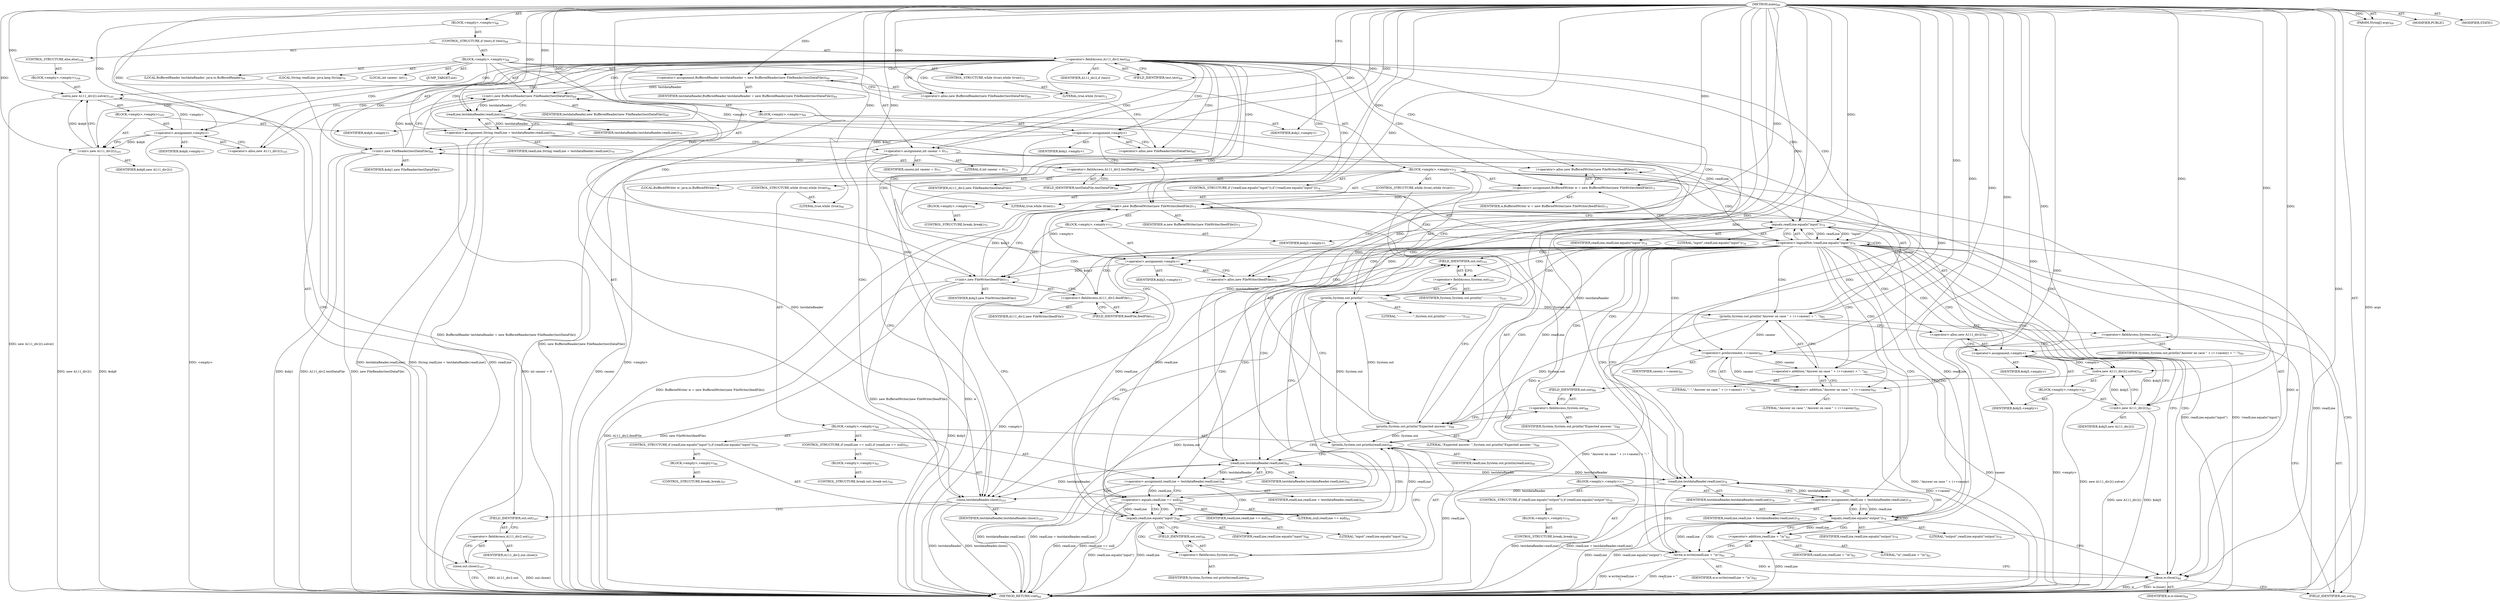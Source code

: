 digraph "main" {  
"216" [label = <(METHOD,main)<SUB>66</SUB>> ]
"217" [label = <(PARAM,String[] args)<SUB>66</SUB>> ]
"218" [label = <(BLOCK,&lt;empty&gt;,&lt;empty&gt;)<SUB>66</SUB>> ]
"219" [label = <(CONTROL_STRUCTURE,if (test),if (test))<SUB>68</SUB>> ]
"220" [label = <(&lt;operator&gt;.fieldAccess,A111_div2.test)<SUB>68</SUB>> ]
"221" [label = <(IDENTIFIER,A111_div2,if (test))> ]
"222" [label = <(FIELD_IDENTIFIER,test,test)<SUB>68</SUB>> ]
"223" [label = <(BLOCK,&lt;empty&gt;,&lt;empty&gt;)<SUB>68</SUB>> ]
"11" [label = <(LOCAL,BufferedReader testdataReader: java.io.BufferedReader)<SUB>69</SUB>> ]
"224" [label = <(&lt;operator&gt;.assignment,BufferedReader testdataReader = new BufferedReader(new FileReader(testDataFile)))<SUB>69</SUB>> ]
"225" [label = <(IDENTIFIER,testdataReader,BufferedReader testdataReader = new BufferedReader(new FileReader(testDataFile)))<SUB>69</SUB>> ]
"226" [label = <(&lt;operator&gt;.alloc,new BufferedReader(new FileReader(testDataFile)))<SUB>69</SUB>> ]
"227" [label = <(&lt;init&gt;,new BufferedReader(new FileReader(testDataFile)))<SUB>69</SUB>> ]
"10" [label = <(IDENTIFIER,testdataReader,new BufferedReader(new FileReader(testDataFile)))<SUB>69</SUB>> ]
"228" [label = <(BLOCK,&lt;empty&gt;,&lt;empty&gt;)<SUB>69</SUB>> ]
"229" [label = <(&lt;operator&gt;.assignment,&lt;empty&gt;)> ]
"230" [label = <(IDENTIFIER,$obj1,&lt;empty&gt;)> ]
"231" [label = <(&lt;operator&gt;.alloc,new FileReader(testDataFile))<SUB>69</SUB>> ]
"232" [label = <(&lt;init&gt;,new FileReader(testDataFile))<SUB>69</SUB>> ]
"233" [label = <(IDENTIFIER,$obj1,new FileReader(testDataFile))> ]
"234" [label = <(&lt;operator&gt;.fieldAccess,A111_div2.testDataFile)<SUB>69</SUB>> ]
"235" [label = <(IDENTIFIER,A111_div2,new FileReader(testDataFile))> ]
"236" [label = <(FIELD_IDENTIFIER,testDataFile,testDataFile)<SUB>69</SUB>> ]
"237" [label = <(IDENTIFIER,$obj1,&lt;empty&gt;)> ]
"238" [label = <(LOCAL,String readLine: java.lang.String)<SUB>70</SUB>> ]
"239" [label = <(&lt;operator&gt;.assignment,String readLine = testdataReader.readLine())<SUB>70</SUB>> ]
"240" [label = <(IDENTIFIER,readLine,String readLine = testdataReader.readLine())<SUB>70</SUB>> ]
"241" [label = <(readLine,testdataReader.readLine())<SUB>70</SUB>> ]
"242" [label = <(IDENTIFIER,testdataReader,testdataReader.readLine())<SUB>70</SUB>> ]
"243" [label = <(LOCAL,int casenr: int)<SUB>71</SUB>> ]
"244" [label = <(&lt;operator&gt;.assignment,int casenr = 0)<SUB>71</SUB>> ]
"245" [label = <(IDENTIFIER,casenr,int casenr = 0)<SUB>71</SUB>> ]
"246" [label = <(LITERAL,0,int casenr = 0)<SUB>71</SUB>> ]
"247" [label = <(JUMP_TARGET,out)> ]
"248" [label = <(CONTROL_STRUCTURE,while (true),while (true))<SUB>72</SUB>> ]
"249" [label = <(LITERAL,true,while (true))<SUB>72</SUB>> ]
"250" [label = <(BLOCK,&lt;empty&gt;,&lt;empty&gt;)<SUB>72</SUB>> ]
"13" [label = <(LOCAL,BufferedWriter w: java.io.BufferedWriter)<SUB>73</SUB>> ]
"251" [label = <(&lt;operator&gt;.assignment,BufferedWriter w = new BufferedWriter(new FileWriter(feedFile)))<SUB>73</SUB>> ]
"252" [label = <(IDENTIFIER,w,BufferedWriter w = new BufferedWriter(new FileWriter(feedFile)))<SUB>73</SUB>> ]
"253" [label = <(&lt;operator&gt;.alloc,new BufferedWriter(new FileWriter(feedFile)))<SUB>73</SUB>> ]
"254" [label = <(&lt;init&gt;,new BufferedWriter(new FileWriter(feedFile)))<SUB>73</SUB>> ]
"12" [label = <(IDENTIFIER,w,new BufferedWriter(new FileWriter(feedFile)))<SUB>73</SUB>> ]
"255" [label = <(BLOCK,&lt;empty&gt;,&lt;empty&gt;)<SUB>73</SUB>> ]
"256" [label = <(&lt;operator&gt;.assignment,&lt;empty&gt;)> ]
"257" [label = <(IDENTIFIER,$obj3,&lt;empty&gt;)> ]
"258" [label = <(&lt;operator&gt;.alloc,new FileWriter(feedFile))<SUB>73</SUB>> ]
"259" [label = <(&lt;init&gt;,new FileWriter(feedFile))<SUB>73</SUB>> ]
"260" [label = <(IDENTIFIER,$obj3,new FileWriter(feedFile))> ]
"261" [label = <(&lt;operator&gt;.fieldAccess,A111_div2.feedFile)<SUB>73</SUB>> ]
"262" [label = <(IDENTIFIER,A111_div2,new FileWriter(feedFile))> ]
"263" [label = <(FIELD_IDENTIFIER,feedFile,feedFile)<SUB>73</SUB>> ]
"264" [label = <(IDENTIFIER,$obj3,&lt;empty&gt;)> ]
"265" [label = <(CONTROL_STRUCTURE,if (!readLine.equals(&quot;input&quot;)),if (!readLine.equals(&quot;input&quot;)))<SUB>74</SUB>> ]
"266" [label = <(&lt;operator&gt;.logicalNot,!readLine.equals(&quot;input&quot;))<SUB>74</SUB>> ]
"267" [label = <(equals,readLine.equals(&quot;input&quot;))<SUB>74</SUB>> ]
"268" [label = <(IDENTIFIER,readLine,readLine.equals(&quot;input&quot;))<SUB>74</SUB>> ]
"269" [label = <(LITERAL,&quot;input&quot;,readLine.equals(&quot;input&quot;))<SUB>74</SUB>> ]
"270" [label = <(BLOCK,&lt;empty&gt;,&lt;empty&gt;)<SUB>74</SUB>> ]
"271" [label = <(CONTROL_STRUCTURE,break;,break;)<SUB>75</SUB>> ]
"272" [label = <(CONTROL_STRUCTURE,while (true),while (true))<SUB>77</SUB>> ]
"273" [label = <(LITERAL,true,while (true))<SUB>77</SUB>> ]
"274" [label = <(BLOCK,&lt;empty&gt;,&lt;empty&gt;)<SUB>77</SUB>> ]
"275" [label = <(&lt;operator&gt;.assignment,readLine = testdataReader.readLine())<SUB>78</SUB>> ]
"276" [label = <(IDENTIFIER,readLine,readLine = testdataReader.readLine())<SUB>78</SUB>> ]
"277" [label = <(readLine,testdataReader.readLine())<SUB>78</SUB>> ]
"278" [label = <(IDENTIFIER,testdataReader,testdataReader.readLine())<SUB>78</SUB>> ]
"279" [label = <(CONTROL_STRUCTURE,if (readLine.equals(&quot;output&quot;)),if (readLine.equals(&quot;output&quot;)))<SUB>79</SUB>> ]
"280" [label = <(equals,readLine.equals(&quot;output&quot;))<SUB>79</SUB>> ]
"281" [label = <(IDENTIFIER,readLine,readLine.equals(&quot;output&quot;))<SUB>79</SUB>> ]
"282" [label = <(LITERAL,&quot;output&quot;,readLine.equals(&quot;output&quot;))<SUB>79</SUB>> ]
"283" [label = <(BLOCK,&lt;empty&gt;,&lt;empty&gt;)<SUB>79</SUB>> ]
"284" [label = <(CONTROL_STRUCTURE,break;,break;)<SUB>80</SUB>> ]
"285" [label = <(write,w.write(readLine + &quot;\n&quot;))<SUB>82</SUB>> ]
"286" [label = <(IDENTIFIER,w,w.write(readLine + &quot;\n&quot;))<SUB>82</SUB>> ]
"287" [label = <(&lt;operator&gt;.addition,readLine + &quot;\n&quot;)<SUB>82</SUB>> ]
"288" [label = <(IDENTIFIER,readLine,readLine + &quot;\n&quot;)<SUB>82</SUB>> ]
"289" [label = <(LITERAL,&quot;\n&quot;,readLine + &quot;\n&quot;)<SUB>82</SUB>> ]
"290" [label = <(close,w.close())<SUB>84</SUB>> ]
"291" [label = <(IDENTIFIER,w,w.close())<SUB>84</SUB>> ]
"292" [label = <(println,System.out.println(&quot;Answer on case &quot; + (++casenr) + &quot;: &quot;))<SUB>85</SUB>> ]
"293" [label = <(&lt;operator&gt;.fieldAccess,System.out)<SUB>85</SUB>> ]
"294" [label = <(IDENTIFIER,System,System.out.println(&quot;Answer on case &quot; + (++casenr) + &quot;: &quot;))<SUB>85</SUB>> ]
"295" [label = <(FIELD_IDENTIFIER,out,out)<SUB>85</SUB>> ]
"296" [label = <(&lt;operator&gt;.addition,&quot;Answer on case &quot; + (++casenr) + &quot;: &quot;)<SUB>85</SUB>> ]
"297" [label = <(&lt;operator&gt;.addition,&quot;Answer on case &quot; + (++casenr))<SUB>85</SUB>> ]
"298" [label = <(LITERAL,&quot;Answer on case &quot;,&quot;Answer on case &quot; + (++casenr))<SUB>85</SUB>> ]
"299" [label = <(&lt;operator&gt;.preIncrement,++casenr)<SUB>85</SUB>> ]
"300" [label = <(IDENTIFIER,casenr,++casenr)<SUB>85</SUB>> ]
"301" [label = <(LITERAL,&quot;: &quot;,&quot;Answer on case &quot; + (++casenr) + &quot;: &quot;)<SUB>85</SUB>> ]
"302" [label = <(solve,new A111_div2().solve())<SUB>87</SUB>> ]
"303" [label = <(BLOCK,&lt;empty&gt;,&lt;empty&gt;)<SUB>87</SUB>> ]
"304" [label = <(&lt;operator&gt;.assignment,&lt;empty&gt;)> ]
"305" [label = <(IDENTIFIER,$obj5,&lt;empty&gt;)> ]
"306" [label = <(&lt;operator&gt;.alloc,new A111_div2())<SUB>87</SUB>> ]
"307" [label = <(&lt;init&gt;,new A111_div2())<SUB>87</SUB>> ]
"308" [label = <(IDENTIFIER,$obj5,new A111_div2())> ]
"309" [label = <(IDENTIFIER,$obj5,&lt;empty&gt;)> ]
"310" [label = <(println,System.out.println(&quot;Expected answer: &quot;))<SUB>88</SUB>> ]
"311" [label = <(&lt;operator&gt;.fieldAccess,System.out)<SUB>88</SUB>> ]
"312" [label = <(IDENTIFIER,System,System.out.println(&quot;Expected answer: &quot;))<SUB>88</SUB>> ]
"313" [label = <(FIELD_IDENTIFIER,out,out)<SUB>88</SUB>> ]
"314" [label = <(LITERAL,&quot;Expected answer: &quot;,System.out.println(&quot;Expected answer: &quot;))<SUB>88</SUB>> ]
"315" [label = <(CONTROL_STRUCTURE,while (true),while (true))<SUB>90</SUB>> ]
"316" [label = <(LITERAL,true,while (true))<SUB>90</SUB>> ]
"317" [label = <(BLOCK,&lt;empty&gt;,&lt;empty&gt;)<SUB>90</SUB>> ]
"318" [label = <(&lt;operator&gt;.assignment,readLine = testdataReader.readLine())<SUB>91</SUB>> ]
"319" [label = <(IDENTIFIER,readLine,readLine = testdataReader.readLine())<SUB>91</SUB>> ]
"320" [label = <(readLine,testdataReader.readLine())<SUB>91</SUB>> ]
"321" [label = <(IDENTIFIER,testdataReader,testdataReader.readLine())<SUB>91</SUB>> ]
"322" [label = <(CONTROL_STRUCTURE,if (readLine == null),if (readLine == null))<SUB>93</SUB>> ]
"323" [label = <(&lt;operator&gt;.equals,readLine == null)<SUB>93</SUB>> ]
"324" [label = <(IDENTIFIER,readLine,readLine == null)<SUB>93</SUB>> ]
"325" [label = <(LITERAL,null,readLine == null)<SUB>93</SUB>> ]
"326" [label = <(BLOCK,&lt;empty&gt;,&lt;empty&gt;)<SUB>93</SUB>> ]
"327" [label = <(CONTROL_STRUCTURE,break out;,break out;)<SUB>94</SUB>> ]
"328" [label = <(CONTROL_STRUCTURE,if (readLine.equals(&quot;input&quot;)),if (readLine.equals(&quot;input&quot;)))<SUB>96</SUB>> ]
"329" [label = <(equals,readLine.equals(&quot;input&quot;))<SUB>96</SUB>> ]
"330" [label = <(IDENTIFIER,readLine,readLine.equals(&quot;input&quot;))<SUB>96</SUB>> ]
"331" [label = <(LITERAL,&quot;input&quot;,readLine.equals(&quot;input&quot;))<SUB>96</SUB>> ]
"332" [label = <(BLOCK,&lt;empty&gt;,&lt;empty&gt;)<SUB>96</SUB>> ]
"333" [label = <(CONTROL_STRUCTURE,break;,break;)<SUB>97</SUB>> ]
"334" [label = <(println,System.out.println(readLine))<SUB>99</SUB>> ]
"335" [label = <(&lt;operator&gt;.fieldAccess,System.out)<SUB>99</SUB>> ]
"336" [label = <(IDENTIFIER,System,System.out.println(readLine))<SUB>99</SUB>> ]
"337" [label = <(FIELD_IDENTIFIER,out,out)<SUB>99</SUB>> ]
"338" [label = <(IDENTIFIER,readLine,System.out.println(readLine))<SUB>99</SUB>> ]
"339" [label = <(println,System.out.println(&quot;----------------&quot;))<SUB>101</SUB>> ]
"340" [label = <(&lt;operator&gt;.fieldAccess,System.out)<SUB>101</SUB>> ]
"341" [label = <(IDENTIFIER,System,System.out.println(&quot;----------------&quot;))<SUB>101</SUB>> ]
"342" [label = <(FIELD_IDENTIFIER,out,out)<SUB>101</SUB>> ]
"343" [label = <(LITERAL,&quot;----------------&quot;,System.out.println(&quot;----------------&quot;))<SUB>101</SUB>> ]
"344" [label = <(close,testdataReader.close())<SUB>103</SUB>> ]
"345" [label = <(IDENTIFIER,testdataReader,testdataReader.close())<SUB>103</SUB>> ]
"346" [label = <(CONTROL_STRUCTURE,else,else)<SUB>104</SUB>> ]
"347" [label = <(BLOCK,&lt;empty&gt;,&lt;empty&gt;)<SUB>104</SUB>> ]
"348" [label = <(solve,new A111_div2().solve())<SUB>105</SUB>> ]
"349" [label = <(BLOCK,&lt;empty&gt;,&lt;empty&gt;)<SUB>105</SUB>> ]
"350" [label = <(&lt;operator&gt;.assignment,&lt;empty&gt;)> ]
"351" [label = <(IDENTIFIER,$obj6,&lt;empty&gt;)> ]
"352" [label = <(&lt;operator&gt;.alloc,new A111_div2())<SUB>105</SUB>> ]
"353" [label = <(&lt;init&gt;,new A111_div2())<SUB>105</SUB>> ]
"354" [label = <(IDENTIFIER,$obj6,new A111_div2())> ]
"355" [label = <(IDENTIFIER,$obj6,&lt;empty&gt;)> ]
"356" [label = <(close,out.close())<SUB>107</SUB>> ]
"357" [label = <(&lt;operator&gt;.fieldAccess,A111_div2.out)<SUB>107</SUB>> ]
"358" [label = <(IDENTIFIER,A111_div2,out.close())> ]
"359" [label = <(FIELD_IDENTIFIER,out,out)<SUB>107</SUB>> ]
"360" [label = <(MODIFIER,PUBLIC)> ]
"361" [label = <(MODIFIER,STATIC)> ]
"362" [label = <(METHOD_RETURN,void)<SUB>66</SUB>> ]
  "216" -> "217"  [ label = "AST: "] 
  "216" -> "218"  [ label = "AST: "] 
  "216" -> "360"  [ label = "AST: "] 
  "216" -> "361"  [ label = "AST: "] 
  "216" -> "362"  [ label = "AST: "] 
  "218" -> "219"  [ label = "AST: "] 
  "218" -> "356"  [ label = "AST: "] 
  "219" -> "220"  [ label = "AST: "] 
  "219" -> "223"  [ label = "AST: "] 
  "219" -> "346"  [ label = "AST: "] 
  "220" -> "221"  [ label = "AST: "] 
  "220" -> "222"  [ label = "AST: "] 
  "223" -> "11"  [ label = "AST: "] 
  "223" -> "224"  [ label = "AST: "] 
  "223" -> "227"  [ label = "AST: "] 
  "223" -> "238"  [ label = "AST: "] 
  "223" -> "239"  [ label = "AST: "] 
  "223" -> "243"  [ label = "AST: "] 
  "223" -> "244"  [ label = "AST: "] 
  "223" -> "247"  [ label = "AST: "] 
  "223" -> "248"  [ label = "AST: "] 
  "223" -> "344"  [ label = "AST: "] 
  "224" -> "225"  [ label = "AST: "] 
  "224" -> "226"  [ label = "AST: "] 
  "227" -> "10"  [ label = "AST: "] 
  "227" -> "228"  [ label = "AST: "] 
  "228" -> "229"  [ label = "AST: "] 
  "228" -> "232"  [ label = "AST: "] 
  "228" -> "237"  [ label = "AST: "] 
  "229" -> "230"  [ label = "AST: "] 
  "229" -> "231"  [ label = "AST: "] 
  "232" -> "233"  [ label = "AST: "] 
  "232" -> "234"  [ label = "AST: "] 
  "234" -> "235"  [ label = "AST: "] 
  "234" -> "236"  [ label = "AST: "] 
  "239" -> "240"  [ label = "AST: "] 
  "239" -> "241"  [ label = "AST: "] 
  "241" -> "242"  [ label = "AST: "] 
  "244" -> "245"  [ label = "AST: "] 
  "244" -> "246"  [ label = "AST: "] 
  "248" -> "249"  [ label = "AST: "] 
  "248" -> "250"  [ label = "AST: "] 
  "250" -> "13"  [ label = "AST: "] 
  "250" -> "251"  [ label = "AST: "] 
  "250" -> "254"  [ label = "AST: "] 
  "250" -> "265"  [ label = "AST: "] 
  "250" -> "272"  [ label = "AST: "] 
  "250" -> "290"  [ label = "AST: "] 
  "250" -> "292"  [ label = "AST: "] 
  "250" -> "302"  [ label = "AST: "] 
  "250" -> "310"  [ label = "AST: "] 
  "250" -> "315"  [ label = "AST: "] 
  "250" -> "339"  [ label = "AST: "] 
  "251" -> "252"  [ label = "AST: "] 
  "251" -> "253"  [ label = "AST: "] 
  "254" -> "12"  [ label = "AST: "] 
  "254" -> "255"  [ label = "AST: "] 
  "255" -> "256"  [ label = "AST: "] 
  "255" -> "259"  [ label = "AST: "] 
  "255" -> "264"  [ label = "AST: "] 
  "256" -> "257"  [ label = "AST: "] 
  "256" -> "258"  [ label = "AST: "] 
  "259" -> "260"  [ label = "AST: "] 
  "259" -> "261"  [ label = "AST: "] 
  "261" -> "262"  [ label = "AST: "] 
  "261" -> "263"  [ label = "AST: "] 
  "265" -> "266"  [ label = "AST: "] 
  "265" -> "270"  [ label = "AST: "] 
  "266" -> "267"  [ label = "AST: "] 
  "267" -> "268"  [ label = "AST: "] 
  "267" -> "269"  [ label = "AST: "] 
  "270" -> "271"  [ label = "AST: "] 
  "272" -> "273"  [ label = "AST: "] 
  "272" -> "274"  [ label = "AST: "] 
  "274" -> "275"  [ label = "AST: "] 
  "274" -> "279"  [ label = "AST: "] 
  "274" -> "285"  [ label = "AST: "] 
  "275" -> "276"  [ label = "AST: "] 
  "275" -> "277"  [ label = "AST: "] 
  "277" -> "278"  [ label = "AST: "] 
  "279" -> "280"  [ label = "AST: "] 
  "279" -> "283"  [ label = "AST: "] 
  "280" -> "281"  [ label = "AST: "] 
  "280" -> "282"  [ label = "AST: "] 
  "283" -> "284"  [ label = "AST: "] 
  "285" -> "286"  [ label = "AST: "] 
  "285" -> "287"  [ label = "AST: "] 
  "287" -> "288"  [ label = "AST: "] 
  "287" -> "289"  [ label = "AST: "] 
  "290" -> "291"  [ label = "AST: "] 
  "292" -> "293"  [ label = "AST: "] 
  "292" -> "296"  [ label = "AST: "] 
  "293" -> "294"  [ label = "AST: "] 
  "293" -> "295"  [ label = "AST: "] 
  "296" -> "297"  [ label = "AST: "] 
  "296" -> "301"  [ label = "AST: "] 
  "297" -> "298"  [ label = "AST: "] 
  "297" -> "299"  [ label = "AST: "] 
  "299" -> "300"  [ label = "AST: "] 
  "302" -> "303"  [ label = "AST: "] 
  "303" -> "304"  [ label = "AST: "] 
  "303" -> "307"  [ label = "AST: "] 
  "303" -> "309"  [ label = "AST: "] 
  "304" -> "305"  [ label = "AST: "] 
  "304" -> "306"  [ label = "AST: "] 
  "307" -> "308"  [ label = "AST: "] 
  "310" -> "311"  [ label = "AST: "] 
  "310" -> "314"  [ label = "AST: "] 
  "311" -> "312"  [ label = "AST: "] 
  "311" -> "313"  [ label = "AST: "] 
  "315" -> "316"  [ label = "AST: "] 
  "315" -> "317"  [ label = "AST: "] 
  "317" -> "318"  [ label = "AST: "] 
  "317" -> "322"  [ label = "AST: "] 
  "317" -> "328"  [ label = "AST: "] 
  "317" -> "334"  [ label = "AST: "] 
  "318" -> "319"  [ label = "AST: "] 
  "318" -> "320"  [ label = "AST: "] 
  "320" -> "321"  [ label = "AST: "] 
  "322" -> "323"  [ label = "AST: "] 
  "322" -> "326"  [ label = "AST: "] 
  "323" -> "324"  [ label = "AST: "] 
  "323" -> "325"  [ label = "AST: "] 
  "326" -> "327"  [ label = "AST: "] 
  "328" -> "329"  [ label = "AST: "] 
  "328" -> "332"  [ label = "AST: "] 
  "329" -> "330"  [ label = "AST: "] 
  "329" -> "331"  [ label = "AST: "] 
  "332" -> "333"  [ label = "AST: "] 
  "334" -> "335"  [ label = "AST: "] 
  "334" -> "338"  [ label = "AST: "] 
  "335" -> "336"  [ label = "AST: "] 
  "335" -> "337"  [ label = "AST: "] 
  "339" -> "340"  [ label = "AST: "] 
  "339" -> "343"  [ label = "AST: "] 
  "340" -> "341"  [ label = "AST: "] 
  "340" -> "342"  [ label = "AST: "] 
  "344" -> "345"  [ label = "AST: "] 
  "346" -> "347"  [ label = "AST: "] 
  "347" -> "348"  [ label = "AST: "] 
  "348" -> "349"  [ label = "AST: "] 
  "349" -> "350"  [ label = "AST: "] 
  "349" -> "353"  [ label = "AST: "] 
  "349" -> "355"  [ label = "AST: "] 
  "350" -> "351"  [ label = "AST: "] 
  "350" -> "352"  [ label = "AST: "] 
  "353" -> "354"  [ label = "AST: "] 
  "356" -> "357"  [ label = "AST: "] 
  "357" -> "358"  [ label = "AST: "] 
  "357" -> "359"  [ label = "AST: "] 
  "356" -> "362"  [ label = "CFG: "] 
  "220" -> "226"  [ label = "CFG: "] 
  "220" -> "352"  [ label = "CFG: "] 
  "357" -> "356"  [ label = "CFG: "] 
  "222" -> "220"  [ label = "CFG: "] 
  "224" -> "231"  [ label = "CFG: "] 
  "227" -> "241"  [ label = "CFG: "] 
  "239" -> "244"  [ label = "CFG: "] 
  "244" -> "253"  [ label = "CFG: "] 
  "244" -> "344"  [ label = "CFG: "] 
  "344" -> "359"  [ label = "CFG: "] 
  "359" -> "357"  [ label = "CFG: "] 
  "226" -> "224"  [ label = "CFG: "] 
  "241" -> "239"  [ label = "CFG: "] 
  "348" -> "359"  [ label = "CFG: "] 
  "229" -> "236"  [ label = "CFG: "] 
  "232" -> "227"  [ label = "CFG: "] 
  "251" -> "258"  [ label = "CFG: "] 
  "254" -> "267"  [ label = "CFG: "] 
  "290" -> "295"  [ label = "CFG: "] 
  "292" -> "306"  [ label = "CFG: "] 
  "302" -> "313"  [ label = "CFG: "] 
  "310" -> "320"  [ label = "CFG: "] 
  "310" -> "342"  [ label = "CFG: "] 
  "339" -> "253"  [ label = "CFG: "] 
  "339" -> "344"  [ label = "CFG: "] 
  "231" -> "229"  [ label = "CFG: "] 
  "234" -> "232"  [ label = "CFG: "] 
  "253" -> "251"  [ label = "CFG: "] 
  "266" -> "344"  [ label = "CFG: "] 
  "266" -> "277"  [ label = "CFG: "] 
  "266" -> "290"  [ label = "CFG: "] 
  "293" -> "299"  [ label = "CFG: "] 
  "296" -> "292"  [ label = "CFG: "] 
  "311" -> "310"  [ label = "CFG: "] 
  "340" -> "339"  [ label = "CFG: "] 
  "350" -> "353"  [ label = "CFG: "] 
  "353" -> "348"  [ label = "CFG: "] 
  "236" -> "234"  [ label = "CFG: "] 
  "256" -> "263"  [ label = "CFG: "] 
  "259" -> "254"  [ label = "CFG: "] 
  "267" -> "266"  [ label = "CFG: "] 
  "275" -> "280"  [ label = "CFG: "] 
  "285" -> "277"  [ label = "CFG: "] 
  "285" -> "290"  [ label = "CFG: "] 
  "295" -> "293"  [ label = "CFG: "] 
  "297" -> "296"  [ label = "CFG: "] 
  "304" -> "307"  [ label = "CFG: "] 
  "307" -> "302"  [ label = "CFG: "] 
  "313" -> "311"  [ label = "CFG: "] 
  "318" -> "323"  [ label = "CFG: "] 
  "334" -> "320"  [ label = "CFG: "] 
  "334" -> "342"  [ label = "CFG: "] 
  "342" -> "340"  [ label = "CFG: "] 
  "352" -> "350"  [ label = "CFG: "] 
  "258" -> "256"  [ label = "CFG: "] 
  "261" -> "259"  [ label = "CFG: "] 
  "277" -> "275"  [ label = "CFG: "] 
  "280" -> "290"  [ label = "CFG: "] 
  "280" -> "287"  [ label = "CFG: "] 
  "287" -> "285"  [ label = "CFG: "] 
  "299" -> "297"  [ label = "CFG: "] 
  "306" -> "304"  [ label = "CFG: "] 
  "320" -> "318"  [ label = "CFG: "] 
  "323" -> "342"  [ label = "CFG: "] 
  "323" -> "329"  [ label = "CFG: "] 
  "329" -> "342"  [ label = "CFG: "] 
  "329" -> "337"  [ label = "CFG: "] 
  "335" -> "334"  [ label = "CFG: "] 
  "263" -> "261"  [ label = "CFG: "] 
  "337" -> "335"  [ label = "CFG: "] 
  "216" -> "222"  [ label = "CFG: "] 
  "217" -> "362"  [ label = "DDG: args"] 
  "350" -> "362"  [ label = "DDG: &lt;empty&gt;"] 
  "353" -> "362"  [ label = "DDG: $obj6"] 
  "353" -> "362"  [ label = "DDG: new A111_div2()"] 
  "348" -> "362"  [ label = "DDG: new A111_div2().solve()"] 
  "224" -> "362"  [ label = "DDG: BufferedReader testdataReader = new BufferedReader(new FileReader(testDataFile))"] 
  "229" -> "362"  [ label = "DDG: &lt;empty&gt;"] 
  "232" -> "362"  [ label = "DDG: $obj1"] 
  "232" -> "362"  [ label = "DDG: A111_div2.testDataFile"] 
  "232" -> "362"  [ label = "DDG: new FileReader(testDataFile)"] 
  "227" -> "362"  [ label = "DDG: new BufferedReader(new FileReader(testDataFile))"] 
  "239" -> "362"  [ label = "DDG: readLine"] 
  "239" -> "362"  [ label = "DDG: testdataReader.readLine()"] 
  "239" -> "362"  [ label = "DDG: String readLine = testdataReader.readLine()"] 
  "244" -> "362"  [ label = "DDG: casenr"] 
  "244" -> "362"  [ label = "DDG: int casenr = 0"] 
  "251" -> "362"  [ label = "DDG: BufferedWriter w = new BufferedWriter(new FileWriter(feedFile))"] 
  "254" -> "362"  [ label = "DDG: w"] 
  "256" -> "362"  [ label = "DDG: &lt;empty&gt;"] 
  "259" -> "362"  [ label = "DDG: $obj3"] 
  "259" -> "362"  [ label = "DDG: A111_div2.feedFile"] 
  "259" -> "362"  [ label = "DDG: new FileWriter(feedFile)"] 
  "254" -> "362"  [ label = "DDG: new BufferedWriter(new FileWriter(feedFile))"] 
  "267" -> "362"  [ label = "DDG: readLine"] 
  "266" -> "362"  [ label = "DDG: readLine.equals(&quot;input&quot;)"] 
  "266" -> "362"  [ label = "DDG: !readLine.equals(&quot;input&quot;)"] 
  "275" -> "362"  [ label = "DDG: testdataReader.readLine()"] 
  "275" -> "362"  [ label = "DDG: readLine = testdataReader.readLine()"] 
  "280" -> "362"  [ label = "DDG: readLine"] 
  "280" -> "362"  [ label = "DDG: readLine.equals(&quot;output&quot;)"] 
  "287" -> "362"  [ label = "DDG: readLine"] 
  "285" -> "362"  [ label = "DDG: readLine + &quot;\n&quot;"] 
  "285" -> "362"  [ label = "DDG: w.write(readLine + &quot;\n&quot;)"] 
  "290" -> "362"  [ label = "DDG: w"] 
  "290" -> "362"  [ label = "DDG: w.close()"] 
  "299" -> "362"  [ label = "DDG: casenr"] 
  "297" -> "362"  [ label = "DDG: ++casenr"] 
  "296" -> "362"  [ label = "DDG: &quot;Answer on case &quot; + (++casenr)"] 
  "292" -> "362"  [ label = "DDG: &quot;Answer on case &quot; + (++casenr) + &quot;: &quot;"] 
  "304" -> "362"  [ label = "DDG: &lt;empty&gt;"] 
  "307" -> "362"  [ label = "DDG: $obj5"] 
  "307" -> "362"  [ label = "DDG: new A111_div2()"] 
  "302" -> "362"  [ label = "DDG: new A111_div2().solve()"] 
  "318" -> "362"  [ label = "DDG: testdataReader.readLine()"] 
  "318" -> "362"  [ label = "DDG: readLine = testdataReader.readLine()"] 
  "323" -> "362"  [ label = "DDG: readLine"] 
  "323" -> "362"  [ label = "DDG: readLine == null"] 
  "329" -> "362"  [ label = "DDG: readLine"] 
  "329" -> "362"  [ label = "DDG: readLine.equals(&quot;input&quot;)"] 
  "334" -> "362"  [ label = "DDG: readLine"] 
  "339" -> "362"  [ label = "DDG: System.out"] 
  "344" -> "362"  [ label = "DDG: testdataReader"] 
  "344" -> "362"  [ label = "DDG: testdataReader.close()"] 
  "356" -> "362"  [ label = "DDG: A111_div2.out"] 
  "356" -> "362"  [ label = "DDG: out.close()"] 
  "216" -> "217"  [ label = "DDG: "] 
  "216" -> "224"  [ label = "DDG: "] 
  "241" -> "239"  [ label = "DDG: testdataReader"] 
  "216" -> "244"  [ label = "DDG: "] 
  "224" -> "227"  [ label = "DDG: testdataReader"] 
  "216" -> "227"  [ label = "DDG: "] 
  "229" -> "227"  [ label = "DDG: &lt;empty&gt;"] 
  "232" -> "227"  [ label = "DDG: $obj1"] 
  "216" -> "249"  [ label = "DDG: "] 
  "241" -> "344"  [ label = "DDG: testdataReader"] 
  "277" -> "344"  [ label = "DDG: testdataReader"] 
  "320" -> "344"  [ label = "DDG: testdataReader"] 
  "216" -> "344"  [ label = "DDG: "] 
  "216" -> "229"  [ label = "DDG: "] 
  "216" -> "237"  [ label = "DDG: "] 
  "227" -> "241"  [ label = "DDG: testdataReader"] 
  "216" -> "241"  [ label = "DDG: "] 
  "216" -> "251"  [ label = "DDG: "] 
  "350" -> "348"  [ label = "DDG: &lt;empty&gt;"] 
  "353" -> "348"  [ label = "DDG: $obj6"] 
  "216" -> "348"  [ label = "DDG: "] 
  "229" -> "232"  [ label = "DDG: $obj1"] 
  "216" -> "232"  [ label = "DDG: "] 
  "251" -> "254"  [ label = "DDG: w"] 
  "216" -> "254"  [ label = "DDG: "] 
  "256" -> "254"  [ label = "DDG: &lt;empty&gt;"] 
  "259" -> "254"  [ label = "DDG: $obj3"] 
  "216" -> "273"  [ label = "DDG: "] 
  "254" -> "290"  [ label = "DDG: w"] 
  "285" -> "290"  [ label = "DDG: w"] 
  "216" -> "290"  [ label = "DDG: "] 
  "339" -> "292"  [ label = "DDG: System.out"] 
  "216" -> "292"  [ label = "DDG: "] 
  "299" -> "292"  [ label = "DDG: casenr"] 
  "304" -> "302"  [ label = "DDG: &lt;empty&gt;"] 
  "307" -> "302"  [ label = "DDG: $obj5"] 
  "216" -> "302"  [ label = "DDG: "] 
  "292" -> "310"  [ label = "DDG: System.out"] 
  "216" -> "310"  [ label = "DDG: "] 
  "216" -> "316"  [ label = "DDG: "] 
  "310" -> "339"  [ label = "DDG: System.out"] 
  "334" -> "339"  [ label = "DDG: System.out"] 
  "216" -> "339"  [ label = "DDG: "] 
  "216" -> "350"  [ label = "DDG: "] 
  "216" -> "355"  [ label = "DDG: "] 
  "216" -> "256"  [ label = "DDG: "] 
  "216" -> "264"  [ label = "DDG: "] 
  "267" -> "266"  [ label = "DDG: readLine"] 
  "267" -> "266"  [ label = "DDG: &quot;input&quot;"] 
  "277" -> "275"  [ label = "DDG: testdataReader"] 
  "216" -> "296"  [ label = "DDG: "] 
  "299" -> "296"  [ label = "DDG: casenr"] 
  "216" -> "304"  [ label = "DDG: "] 
  "216" -> "309"  [ label = "DDG: "] 
  "320" -> "318"  [ label = "DDG: testdataReader"] 
  "350" -> "353"  [ label = "DDG: $obj6"] 
  "216" -> "353"  [ label = "DDG: "] 
  "256" -> "259"  [ label = "DDG: $obj3"] 
  "216" -> "259"  [ label = "DDG: "] 
  "239" -> "267"  [ label = "DDG: readLine"] 
  "280" -> "267"  [ label = "DDG: readLine"] 
  "323" -> "267"  [ label = "DDG: readLine"] 
  "329" -> "267"  [ label = "DDG: readLine"] 
  "334" -> "267"  [ label = "DDG: readLine"] 
  "216" -> "267"  [ label = "DDG: "] 
  "254" -> "285"  [ label = "DDG: w"] 
  "216" -> "285"  [ label = "DDG: "] 
  "280" -> "285"  [ label = "DDG: readLine"] 
  "216" -> "297"  [ label = "DDG: "] 
  "299" -> "297"  [ label = "DDG: casenr"] 
  "304" -> "307"  [ label = "DDG: $obj5"] 
  "216" -> "307"  [ label = "DDG: "] 
  "310" -> "334"  [ label = "DDG: System.out"] 
  "329" -> "334"  [ label = "DDG: readLine"] 
  "216" -> "334"  [ label = "DDG: "] 
  "241" -> "277"  [ label = "DDG: testdataReader"] 
  "320" -> "277"  [ label = "DDG: testdataReader"] 
  "216" -> "277"  [ label = "DDG: "] 
  "275" -> "280"  [ label = "DDG: readLine"] 
  "216" -> "280"  [ label = "DDG: "] 
  "280" -> "287"  [ label = "DDG: readLine"] 
  "216" -> "287"  [ label = "DDG: "] 
  "244" -> "299"  [ label = "DDG: casenr"] 
  "216" -> "299"  [ label = "DDG: "] 
  "241" -> "320"  [ label = "DDG: testdataReader"] 
  "277" -> "320"  [ label = "DDG: testdataReader"] 
  "216" -> "320"  [ label = "DDG: "] 
  "318" -> "323"  [ label = "DDG: readLine"] 
  "216" -> "323"  [ label = "DDG: "] 
  "323" -> "329"  [ label = "DDG: readLine"] 
  "216" -> "329"  [ label = "DDG: "] 
  "220" -> "232"  [ label = "CDG: "] 
  "220" -> "226"  [ label = "CDG: "] 
  "220" -> "244"  [ label = "CDG: "] 
  "220" -> "231"  [ label = "CDG: "] 
  "220" -> "353"  [ label = "CDG: "] 
  "220" -> "224"  [ label = "CDG: "] 
  "220" -> "352"  [ label = "CDG: "] 
  "220" -> "239"  [ label = "CDG: "] 
  "220" -> "236"  [ label = "CDG: "] 
  "220" -> "348"  [ label = "CDG: "] 
  "220" -> "234"  [ label = "CDG: "] 
  "220" -> "229"  [ label = "CDG: "] 
  "220" -> "241"  [ label = "CDG: "] 
  "220" -> "350"  [ label = "CDG: "] 
  "220" -> "227"  [ label = "CDG: "] 
  "220" -> "344"  [ label = "CDG: "] 
  "220" -> "261"  [ label = "CDG: "] 
  "220" -> "256"  [ label = "CDG: "] 
  "220" -> "259"  [ label = "CDG: "] 
  "220" -> "267"  [ label = "CDG: "] 
  "220" -> "258"  [ label = "CDG: "] 
  "220" -> "251"  [ label = "CDG: "] 
  "220" -> "253"  [ label = "CDG: "] 
  "220" -> "254"  [ label = "CDG: "] 
  "220" -> "263"  [ label = "CDG: "] 
  "220" -> "266"  [ label = "CDG: "] 
  "266" -> "292"  [ label = "CDG: "] 
  "266" -> "290"  [ label = "CDG: "] 
  "266" -> "307"  [ label = "CDG: "] 
  "266" -> "339"  [ label = "CDG: "] 
  "266" -> "302"  [ label = "CDG: "] 
  "266" -> "306"  [ label = "CDG: "] 
  "266" -> "340"  [ label = "CDG: "] 
  "266" -> "293"  [ label = "CDG: "] 
  "266" -> "296"  [ label = "CDG: "] 
  "266" -> "295"  [ label = "CDG: "] 
  "266" -> "299"  [ label = "CDG: "] 
  "266" -> "304"  [ label = "CDG: "] 
  "266" -> "311"  [ label = "CDG: "] 
  "266" -> "310"  [ label = "CDG: "] 
  "266" -> "313"  [ label = "CDG: "] 
  "266" -> "297"  [ label = "CDG: "] 
  "266" -> "342"  [ label = "CDG: "] 
  "266" -> "275"  [ label = "CDG: "] 
  "266" -> "280"  [ label = "CDG: "] 
  "266" -> "277"  [ label = "CDG: "] 
  "266" -> "261"  [ label = "CDG: "] 
  "266" -> "256"  [ label = "CDG: "] 
  "266" -> "259"  [ label = "CDG: "] 
  "266" -> "267"  [ label = "CDG: "] 
  "266" -> "258"  [ label = "CDG: "] 
  "266" -> "251"  [ label = "CDG: "] 
  "266" -> "253"  [ label = "CDG: "] 
  "266" -> "254"  [ label = "CDG: "] 
  "266" -> "263"  [ label = "CDG: "] 
  "266" -> "266"  [ label = "CDG: "] 
  "266" -> "320"  [ label = "CDG: "] 
  "266" -> "318"  [ label = "CDG: "] 
  "266" -> "323"  [ label = "CDG: "] 
  "280" -> "285"  [ label = "CDG: "] 
  "280" -> "287"  [ label = "CDG: "] 
  "280" -> "275"  [ label = "CDG: "] 
  "280" -> "280"  [ label = "CDG: "] 
  "280" -> "277"  [ label = "CDG: "] 
  "323" -> "329"  [ label = "CDG: "] 
  "329" -> "334"  [ label = "CDG: "] 
  "329" -> "337"  [ label = "CDG: "] 
  "329" -> "335"  [ label = "CDG: "] 
  "329" -> "320"  [ label = "CDG: "] 
  "329" -> "318"  [ label = "CDG: "] 
  "329" -> "323"  [ label = "CDG: "] 
}
